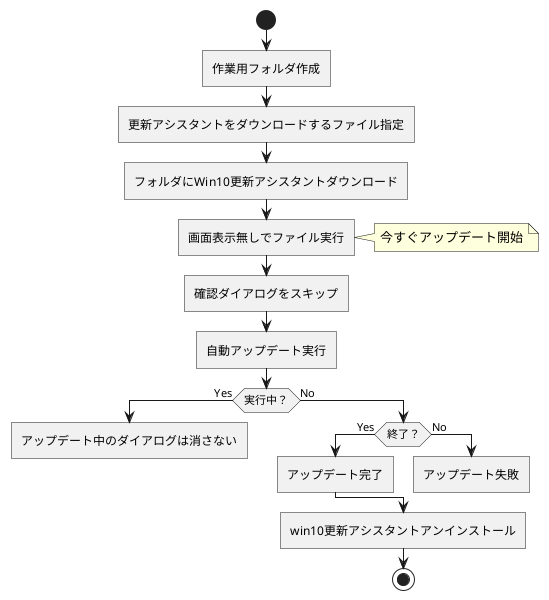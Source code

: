 @startuml [自動化スクリプト]
  start
    :作業用フォルダ作成]
    :更新アシスタントをダウンロードするファイル指定]
    :フォルダにWin10更新アシスタントダウンロード]
    :画面表示無しでファイル実行] 
      note right: 今すぐアップデート開始
    :確認ダイアログをスキップ]
    :自動アップデート実行]
      if (実行中？) then (Yes)
      :アップデート中のダイアログは消さない]
      detach
      else(No)
      if (終了？) then(Yes)
      :アップデート完了]
      else(No)
      :アップデート失敗]
      detach
      endif 
    :win10更新アシスタントアンインストール]
  stop

@enduml
